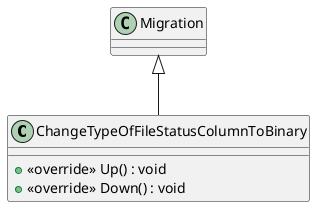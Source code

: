 @startuml
class ChangeTypeOfFileStatusColumnToBinary {
    + <<override>> Up() : void
    + <<override>> Down() : void
}
Migration <|-- ChangeTypeOfFileStatusColumnToBinary
@enduml
